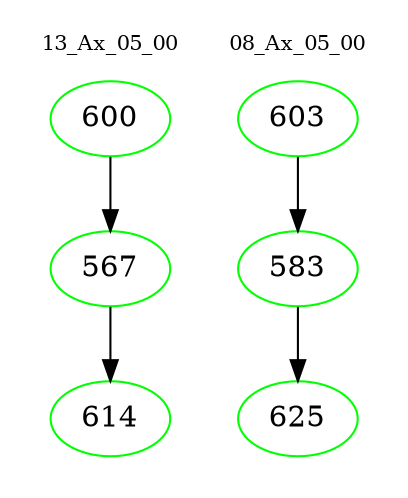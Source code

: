digraph{
subgraph cluster_0 {
color = white
label = "13_Ax_05_00";
fontsize=10;
T0_600 [label="600", color="green"]
T0_600 -> T0_567 [color="black"]
T0_567 [label="567", color="green"]
T0_567 -> T0_614 [color="black"]
T0_614 [label="614", color="green"]
}
subgraph cluster_1 {
color = white
label = "08_Ax_05_00";
fontsize=10;
T1_603 [label="603", color="green"]
T1_603 -> T1_583 [color="black"]
T1_583 [label="583", color="green"]
T1_583 -> T1_625 [color="black"]
T1_625 [label="625", color="green"]
}
}
